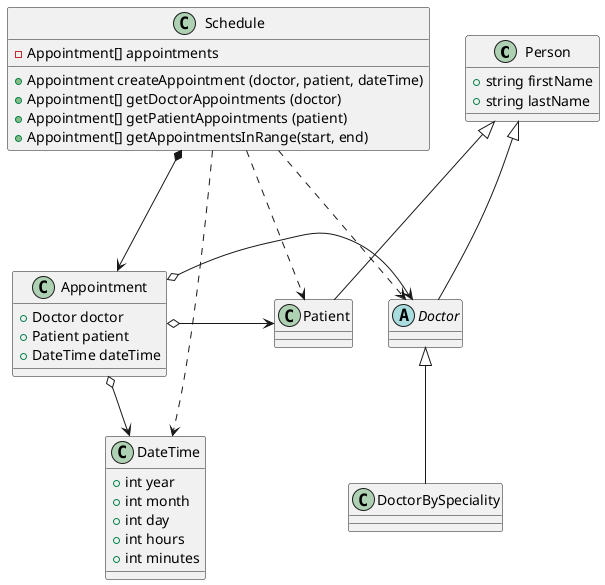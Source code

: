 @startuml
'https://plantuml.com/class-diagram

class Person {
    + string firstName
    + string lastName
}

abstract class Doctor {

}

class DoctorBySpeciality {

}

class Patient {

}

class DateTime {
    + int year
    + int month
    + int day
    + int hours
    + int minutes
}

class Appointment {
    + Doctor doctor
    + Patient patient
    + DateTime dateTime
}

class Schedule {
    - Appointment[] appointments
    + Appointment createAppointment (doctor, patient, dateTime)
    + Appointment[] getDoctorAppointments (doctor)
    + Appointment[] getPatientAppointments (patient)
    + Appointment[] getAppointmentsInRange(start, end)
}

Person <|-down-- Doctor
Person <|-down-- Patient


Doctor <|-- DoctorBySpeciality

Appointment o-down-> DateTime
Appointment o-right--> Patient
Appointment o-right--> Doctor

Schedule *---> Appointment
Schedule ...> Patient
Schedule ...> Doctor
Schedule ...> DateTime

@enduml
